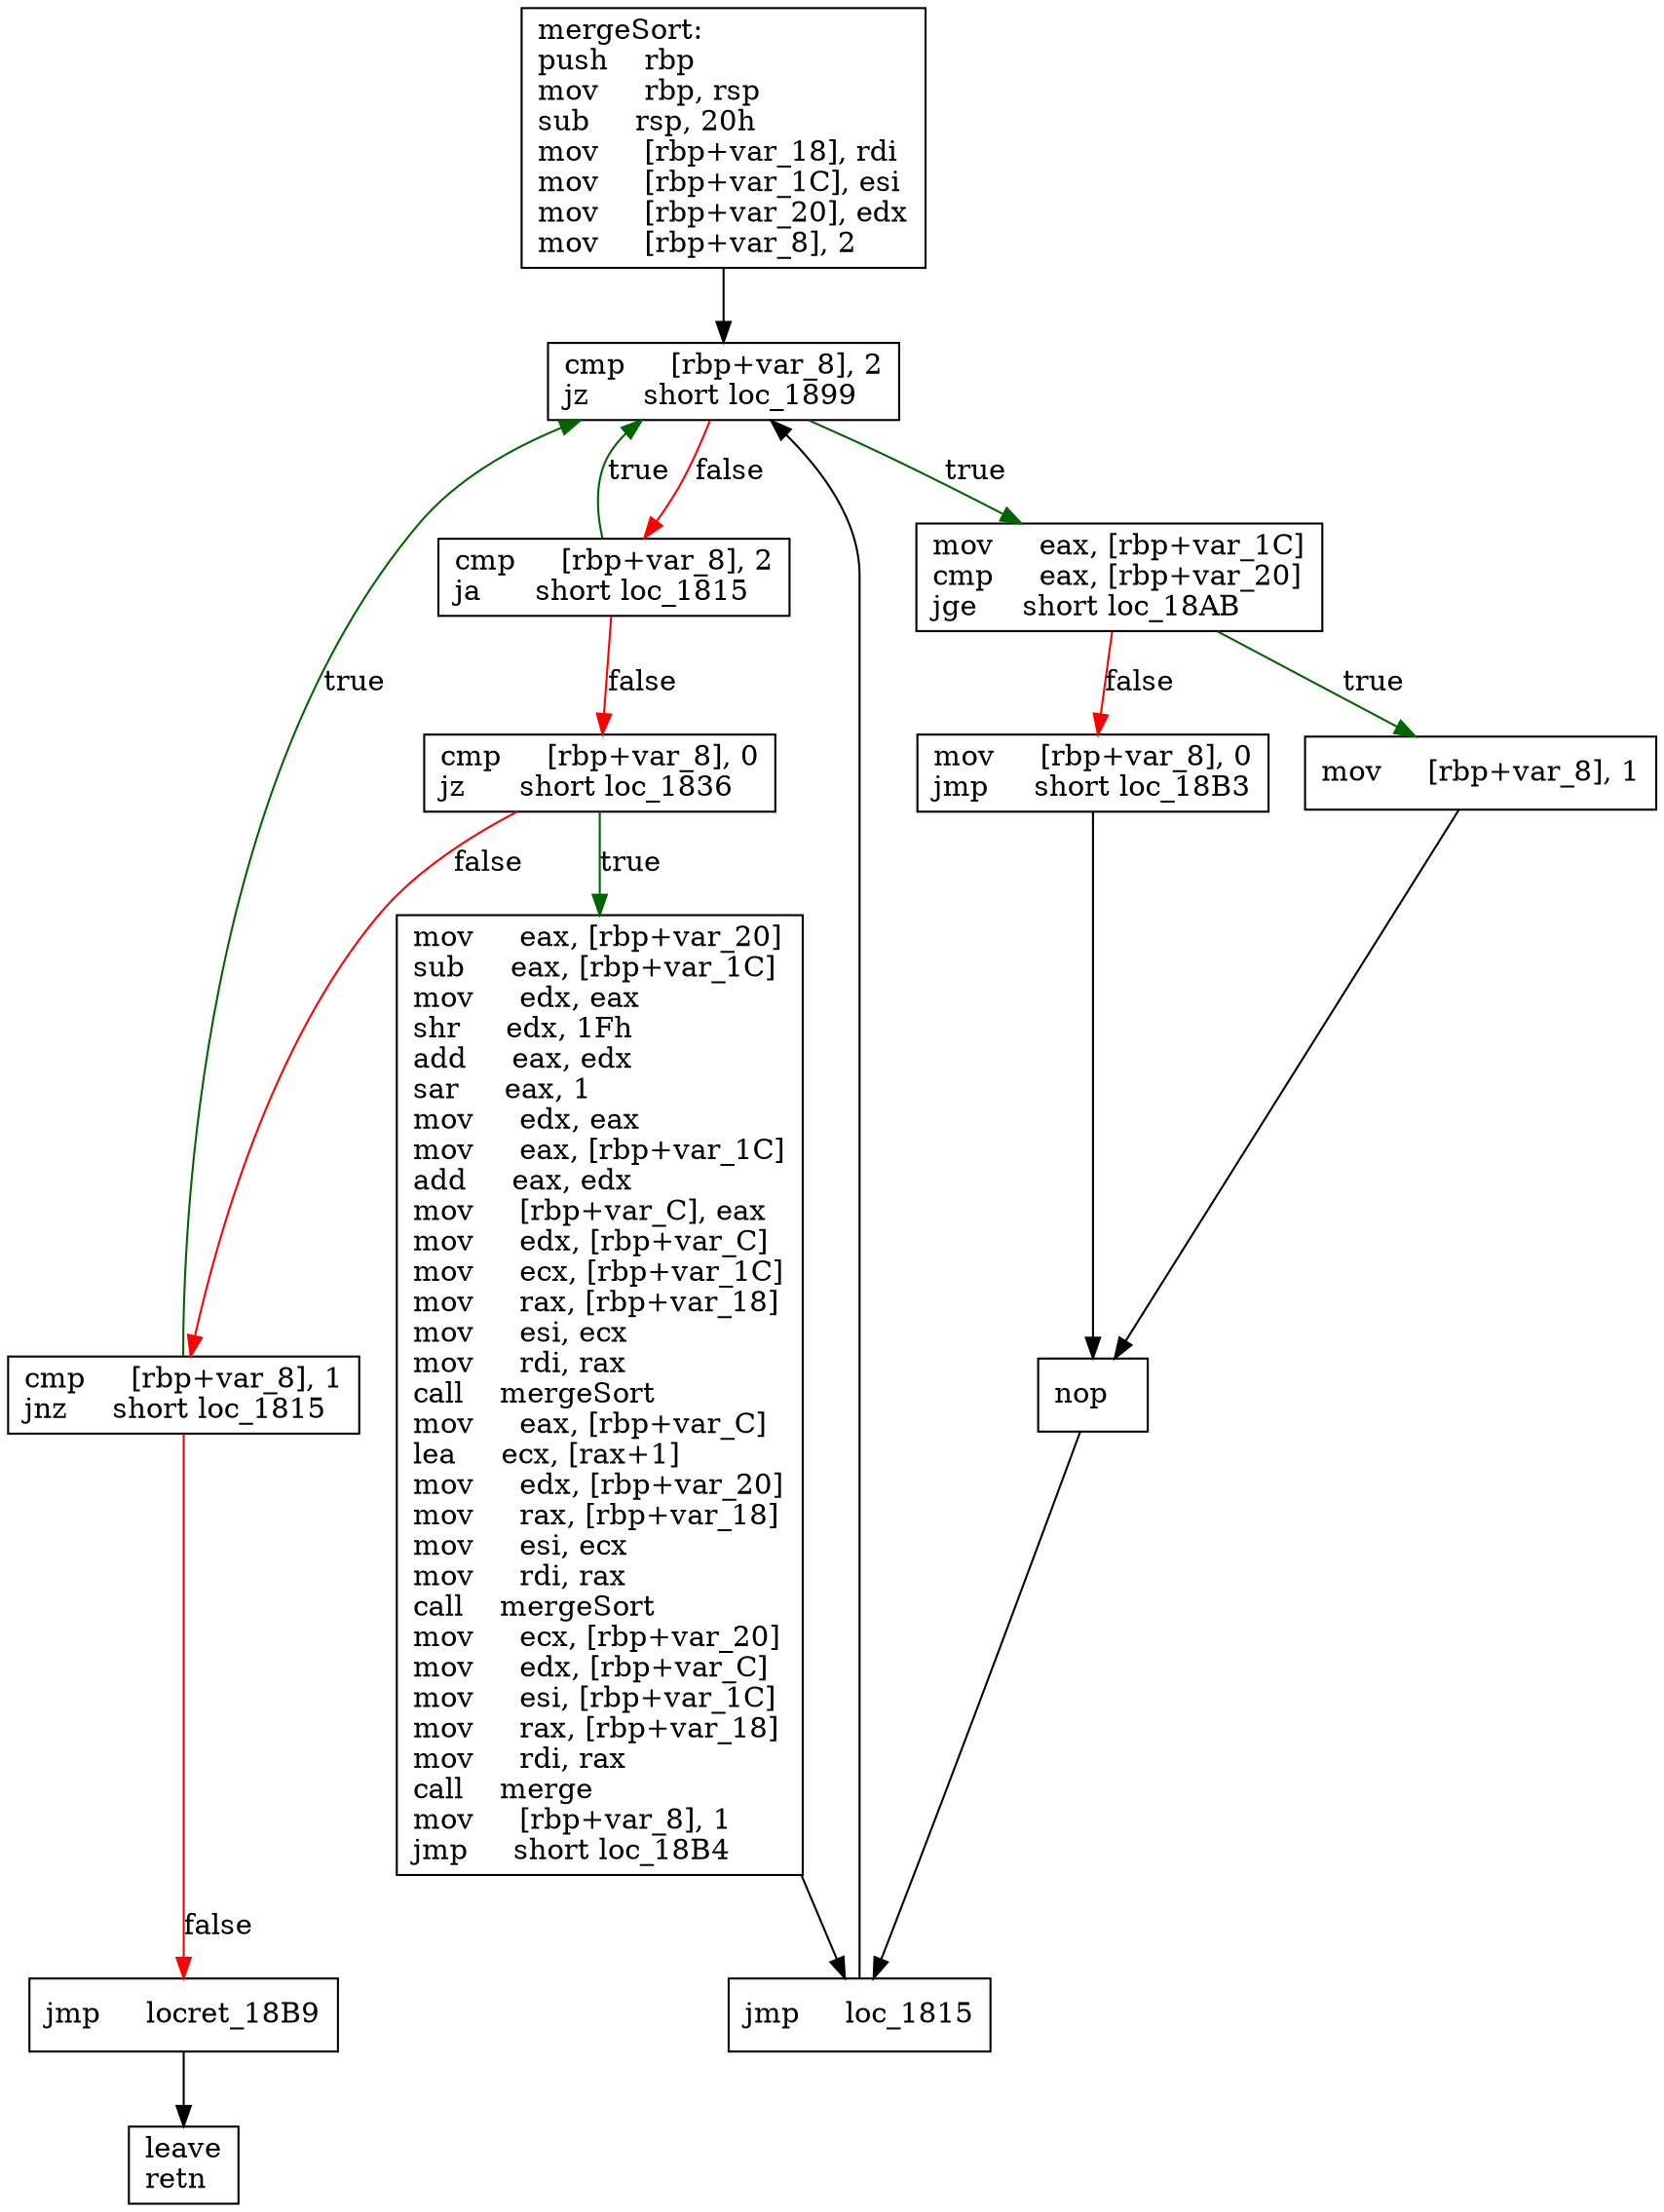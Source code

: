 digraph "mergeSort" {
	graph [
	];
	node [
		shape = "box"
	];
	edge [
	];
	"0" [
		label = "mergeSort:\lpush    rbp\lmov     rbp, rsp\lsub     rsp, 20h\lmov     [rbp+var_18], rdi\lmov     [rbp+var_1C], esi\lmov     [rbp+var_20], edx\lmov     [rbp+var_8], 2\l"
	];
	"1" [
		label = "cmp     [rbp+var_8], 2\ljz      short loc_1899\l"
	];
	"2" [
		label = "cmp     [rbp+var_8], 2\lja      short loc_1815\l"
	];
	"3" [
		label = "cmp     [rbp+var_8], 0\ljz      short loc_1836\l"
	];
	"4" [
		label = "cmp     [rbp+var_8], 1\ljnz     short loc_1815\l"
	];
	"5" [
		label = "jmp     locret_18B9\l"
	];
	"6" [
		label = "mov     eax, [rbp+var_20]\lsub     eax, [rbp+var_1C]\lmov     edx, eax\lshr     edx, 1Fh\ladd     eax, edx\lsar     eax, 1\lmov     edx, eax\lmov     eax, [rbp+var_1C]\ladd     eax, edx\lmov     [rbp+var_C], eax\lmov     edx, [rbp+var_C]\lmov     ecx, [rbp+var_1C]\lmov     rax, [rbp+var_18]\lmov     esi, ecx\lmov     rdi, rax\lcall    mergeSort\lmov     eax, [rbp+var_C]\llea     ecx, [rax+1]\lmov     edx, [rbp+var_20]\lmov     rax, [rbp+var_18]\lmov     esi, ecx\lmov     rdi, rax\lcall    mergeSort\lmov     ecx, [rbp+var_20]\lmov     edx, [rbp+var_C]\lmov     esi, [rbp+var_1C]\lmov     rax, [rbp+var_18]\lmov     rdi, rax\lcall    merge\lmov     [rbp+var_8], 1\ljmp     short loc_18B4\l"
	];
	"7" [
		label = "mov     eax, [rbp+var_1C]\lcmp     eax, [rbp+var_20]\ljge     short loc_18AB\l"
	];
	"8" [
		label = "mov     [rbp+var_8], 0\ljmp     short loc_18B3\l"
	];
	"9" [
		label = "mov     [rbp+var_8], 1\l"
	];
	"10" [
		label = "nop\l"
	];
	"11" [
		label = "jmp     loc_1815\l"
	];
	"12" [
		label = "leave\lretn\l"
	];
// node 0
	"0" -> "1" [ ];
// node 1
	"1" -> "2" [ label = "false", color = red ];
	"1" -> "7" [ label = "true", color = darkgreen ];
// node 2
	"2" -> "1" [ label = "true", color = darkgreen ];
	"2" -> "3" [ label = "false", color = red ];
// node 3
	"3" -> "4" [ label = "false", color = red ];
	"3" -> "6" [ label = "true", color = darkgreen ];
// node 4
	"4" -> "1" [ label = "true", color = darkgreen ];
	"4" -> "5" [ label = "false", color = red ];
// node 5
	"5" -> "12" [ ];
// node 6
	"6" -> "11" [ ];
// node 7
	"7" -> "8" [ label = "false", color = red ];
	"7" -> "9" [ label = "true", color = darkgreen ];
// node 8
	"8" -> "10" [ ];
// node 9
	"9" -> "10" [ ];
// node 10
	"10" -> "11" [ ];
// node 11
	"11" -> "1" [ ];
// node 12
}
